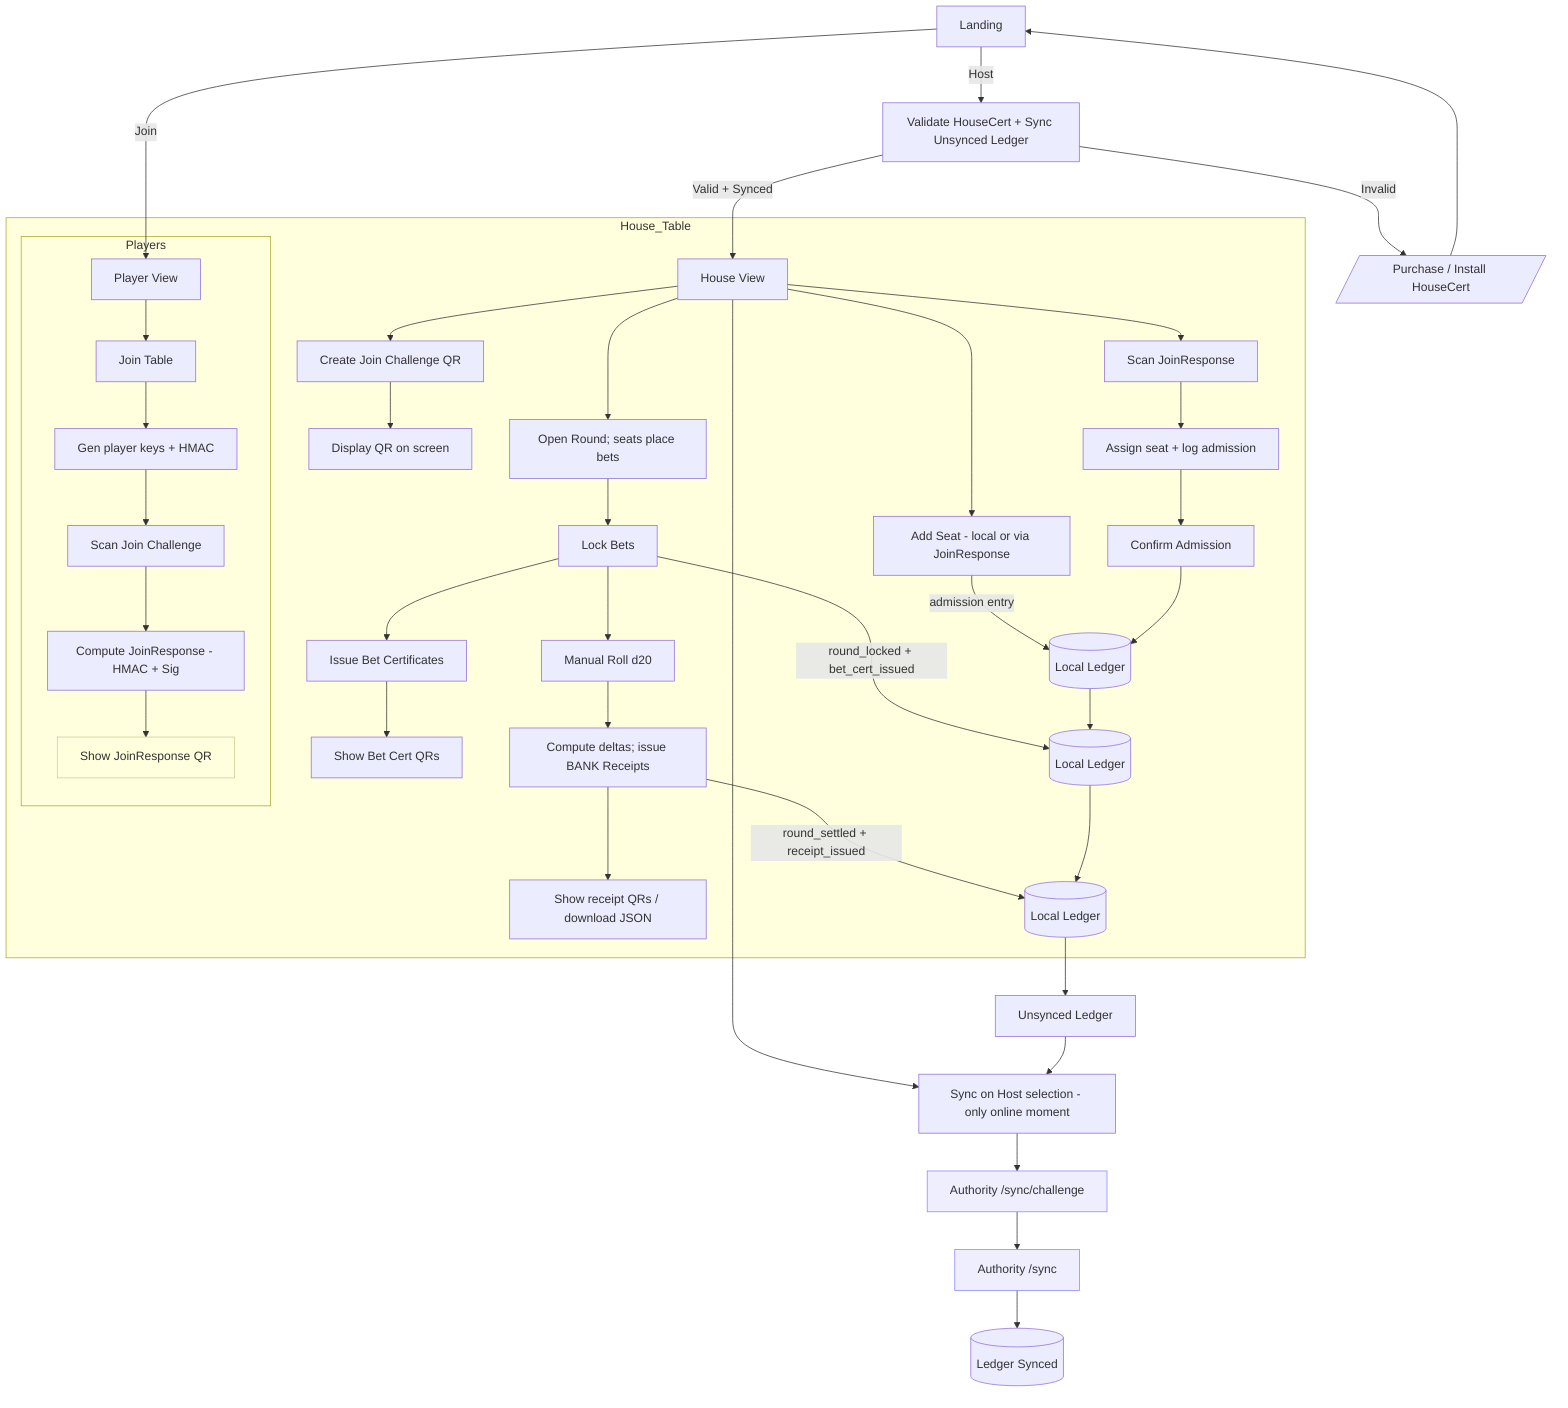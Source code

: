 flowchart TD
  A[Landing] -->|Join| PJ[Player View]
  A -->|Host| HCheck[Validate HouseCert + Sync Unsynced Ledger]

  HCheck -->|Valid + Synced| H[House View]
  HCheck -->|Invalid| Purchase[/Purchase / Install HouseCert/]

  Purchase --> A

  subgraph House_Table
    H --> Seats[Add Seat - local or via JoinResponse]
    Seats -->|admission entry| L1[(Local Ledger)]

    H --> JQR[Create Join Challenge QR]
    JQR --> Disp[Display QR on screen]

    subgraph Players
      PJ --> JoinClick[Join Table]
      JoinClick --> GenKeys[Gen player keys + HMAC]
      GenKeys --> ScanJ[Scan Join Challenge]
      ScanJ --> PJResp[Compute JoinResponse - HMAC + Sig]
      PJResp --> PJShow[Show JoinResponse QR]:::optional
    end

    H --> RespScan[Scan JoinResponse]
    RespScan --> SeatAssign[Assign seat + log admission]
    SeatAssign --> AdmitConf[Confirm Admission]
    AdmitConf --> L1

    H --> Bets[Open Round; seats place bets]
    Bets --> Lock[Lock Bets]
    Lock --> Certs[Issue Bet Certificates]
    Certs --> ShowBC[Show Bet Cert QRs]
    Lock -->|round_locked + bet_cert_issued| L2[(Local Ledger)]

    Lock --> Roll[Manual Roll d20]
    Roll --> Settle[Compute deltas; issue BANK Receipts]
    Settle --> ShowBR[Show receipt QRs / download JSON]
    Settle -->|round_settled + receipt_issued| L3[(Local Ledger)]
  end

  H --> SyncHost[Sync on Host selection - only online moment]
  L1 --> L2 --> L3 --> SyncPending[Unsynced Ledger]
  SyncPending --> SyncHost
  SyncHost --> Challenge[Authority /sync/challenge]:::cloud
  Challenge --> Commit[Authority /sync]:::cloud
  Commit --> LedgerSynced[(Ledger Synced)]

  classDef cloud fill:#eef,stroke:#88f
  classDef optional fill:#ffd,stroke:#cc9